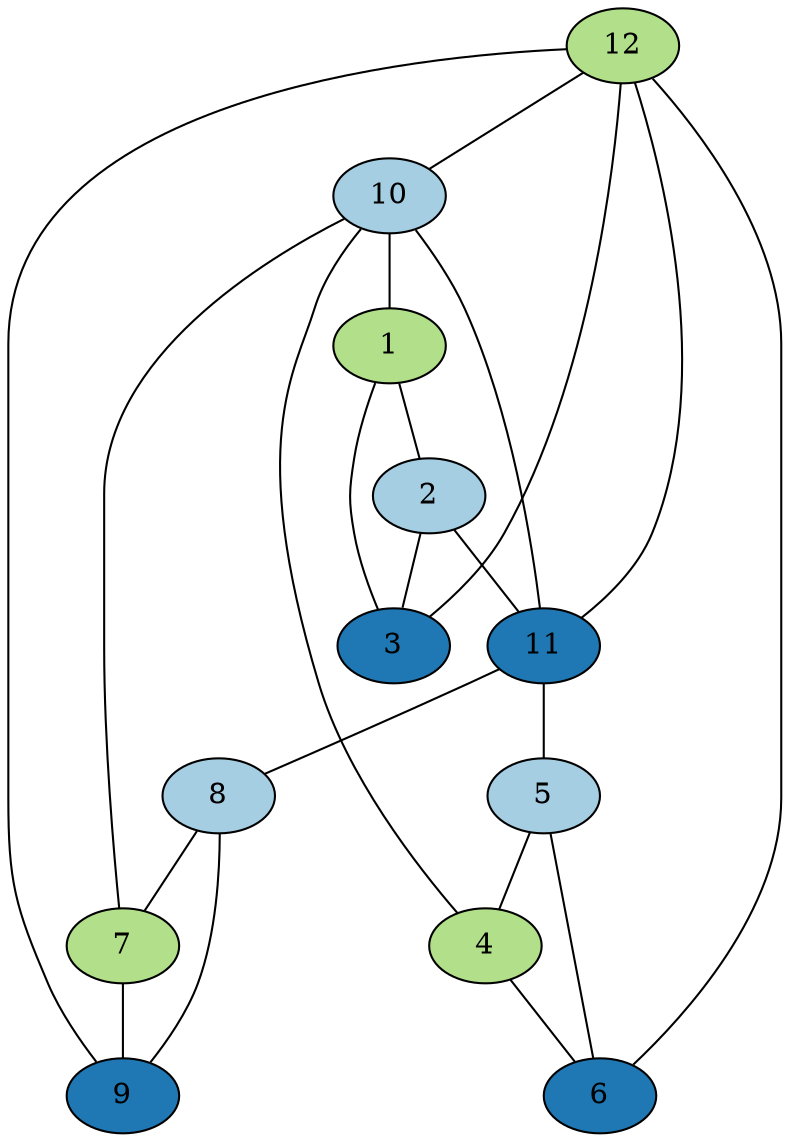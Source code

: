 graph G {
concentrate=true;
11 [label="12", style=filled, color=black, fillcolor="/paired12/3"];
11 -- 9;
11 -- 10;
11 -- 2;
11 -- 5;
11 -- 8;
8 [label="9", style=filled, color=black, fillcolor="/paired12/2"];
8 -- 6;
8 -- 7;
8 -- 11;
4 [label="5", style=filled, color=black, fillcolor="/paired12/1"];
4 -- 3;
4 -- 5;
4 -- 10;
1 [label="2", style=filled, color=black, fillcolor="/paired12/1"];
1 -- 0;
1 -- 2;
1 -- 10;
7 [label="8", style=filled, color=black, fillcolor="/paired12/1"];
7 -- 6;
7 -- 8;
7 -- 10;
3 [label="4", style=filled, color=black, fillcolor="/paired12/3"];
3 -- 4;
3 -- 5;
3 -- 9;
0 [label="1", style=filled, color=black, fillcolor="/paired12/3"];
0 -- 1;
0 -- 2;
0 -- 9;
10 [label="11", style=filled, color=black, fillcolor="/paired12/2"];
10 -- 9;
10 -- 11;
10 -- 1;
10 -- 4;
10 -- 7;
9 [label="10", style=filled, color=black, fillcolor="/paired12/1"];
9 -- 10;
9 -- 11;
9 -- 0;
9 -- 3;
9 -- 6;
6 [label="7", style=filled, color=black, fillcolor="/paired12/3"];
6 -- 7;
6 -- 8;
6 -- 9;
5 [label="6", style=filled, color=black, fillcolor="/paired12/2"];
5 -- 3;
5 -- 4;
5 -- 11;
2 [label="3", style=filled, color=black, fillcolor="/paired12/2"];
2 -- 0;
2 -- 1;
2 -- 11;
}

